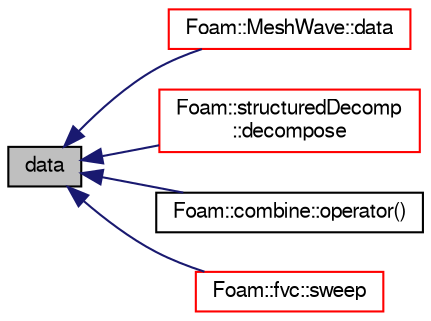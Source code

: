 digraph "data"
{
  bgcolor="transparent";
  edge [fontname="FreeSans",fontsize="10",labelfontname="FreeSans",labelfontsize="10"];
  node [fontname="FreeSans",fontsize="10",shape=record];
  rankdir="LR";
  Node114 [label="data",height=0.2,width=0.4,color="black", fillcolor="grey75", style="filled", fontcolor="black"];
  Node114 -> Node115 [dir="back",color="midnightblue",fontsize="10",style="solid",fontname="FreeSans"];
  Node115 [label="Foam::MeshWave::data",height=0.2,width=0.4,color="red",URL="$a24818.html#a3cb51c6d7125aa51349080ee9eeba567",tooltip="Additional data to be passed into container. "];
  Node114 -> Node117 [dir="back",color="midnightblue",fontsize="10",style="solid",fontname="FreeSans"];
  Node117 [label="Foam::structuredDecomp\l::decompose",height=0.2,width=0.4,color="red",URL="$a28626.html#a971139d60fbf525c8a4dae56d9a386da",tooltip="Return for every coordinate the wanted processor number. Use the. "];
  Node114 -> Node120 [dir="back",color="midnightblue",fontsize="10",style="solid",fontname="FreeSans"];
  Node120 [label="Foam::combine::operator()",height=0.2,width=0.4,color="black",URL="$a24810.html#aa5387b4bb395a2cc76e4ff25f8d0f43f"];
  Node114 -> Node121 [dir="back",color="midnightblue",fontsize="10",style="solid",fontname="FreeSans"];
  Node121 [label="Foam::fvc::sweep",height=0.2,width=0.4,color="red",URL="$a21134.html#a0ba98d69297b54282b0a15e74ec2ec67"];
}
